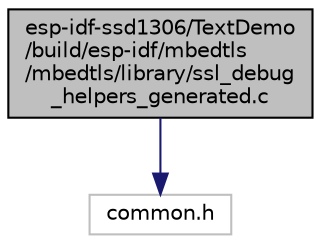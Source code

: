 digraph "esp-idf-ssd1306/TextDemo/build/esp-idf/mbedtls/mbedtls/library/ssl_debug_helpers_generated.c"
{
 // LATEX_PDF_SIZE
  edge [fontname="Helvetica",fontsize="10",labelfontname="Helvetica",labelfontsize="10"];
  node [fontname="Helvetica",fontsize="10",shape=record];
  Node1 [label="esp-idf-ssd1306/TextDemo\l/build/esp-idf/mbedtls\l/mbedtls/library/ssl_debug\l_helpers_generated.c",height=0.2,width=0.4,color="black", fillcolor="grey75", style="filled", fontcolor="black",tooltip="Automatically generated helper functions for debugging."];
  Node1 -> Node2 [color="midnightblue",fontsize="10",style="solid",fontname="Helvetica"];
  Node2 [label="common.h",height=0.2,width=0.4,color="grey75", fillcolor="white", style="filled",tooltip=" "];
}
